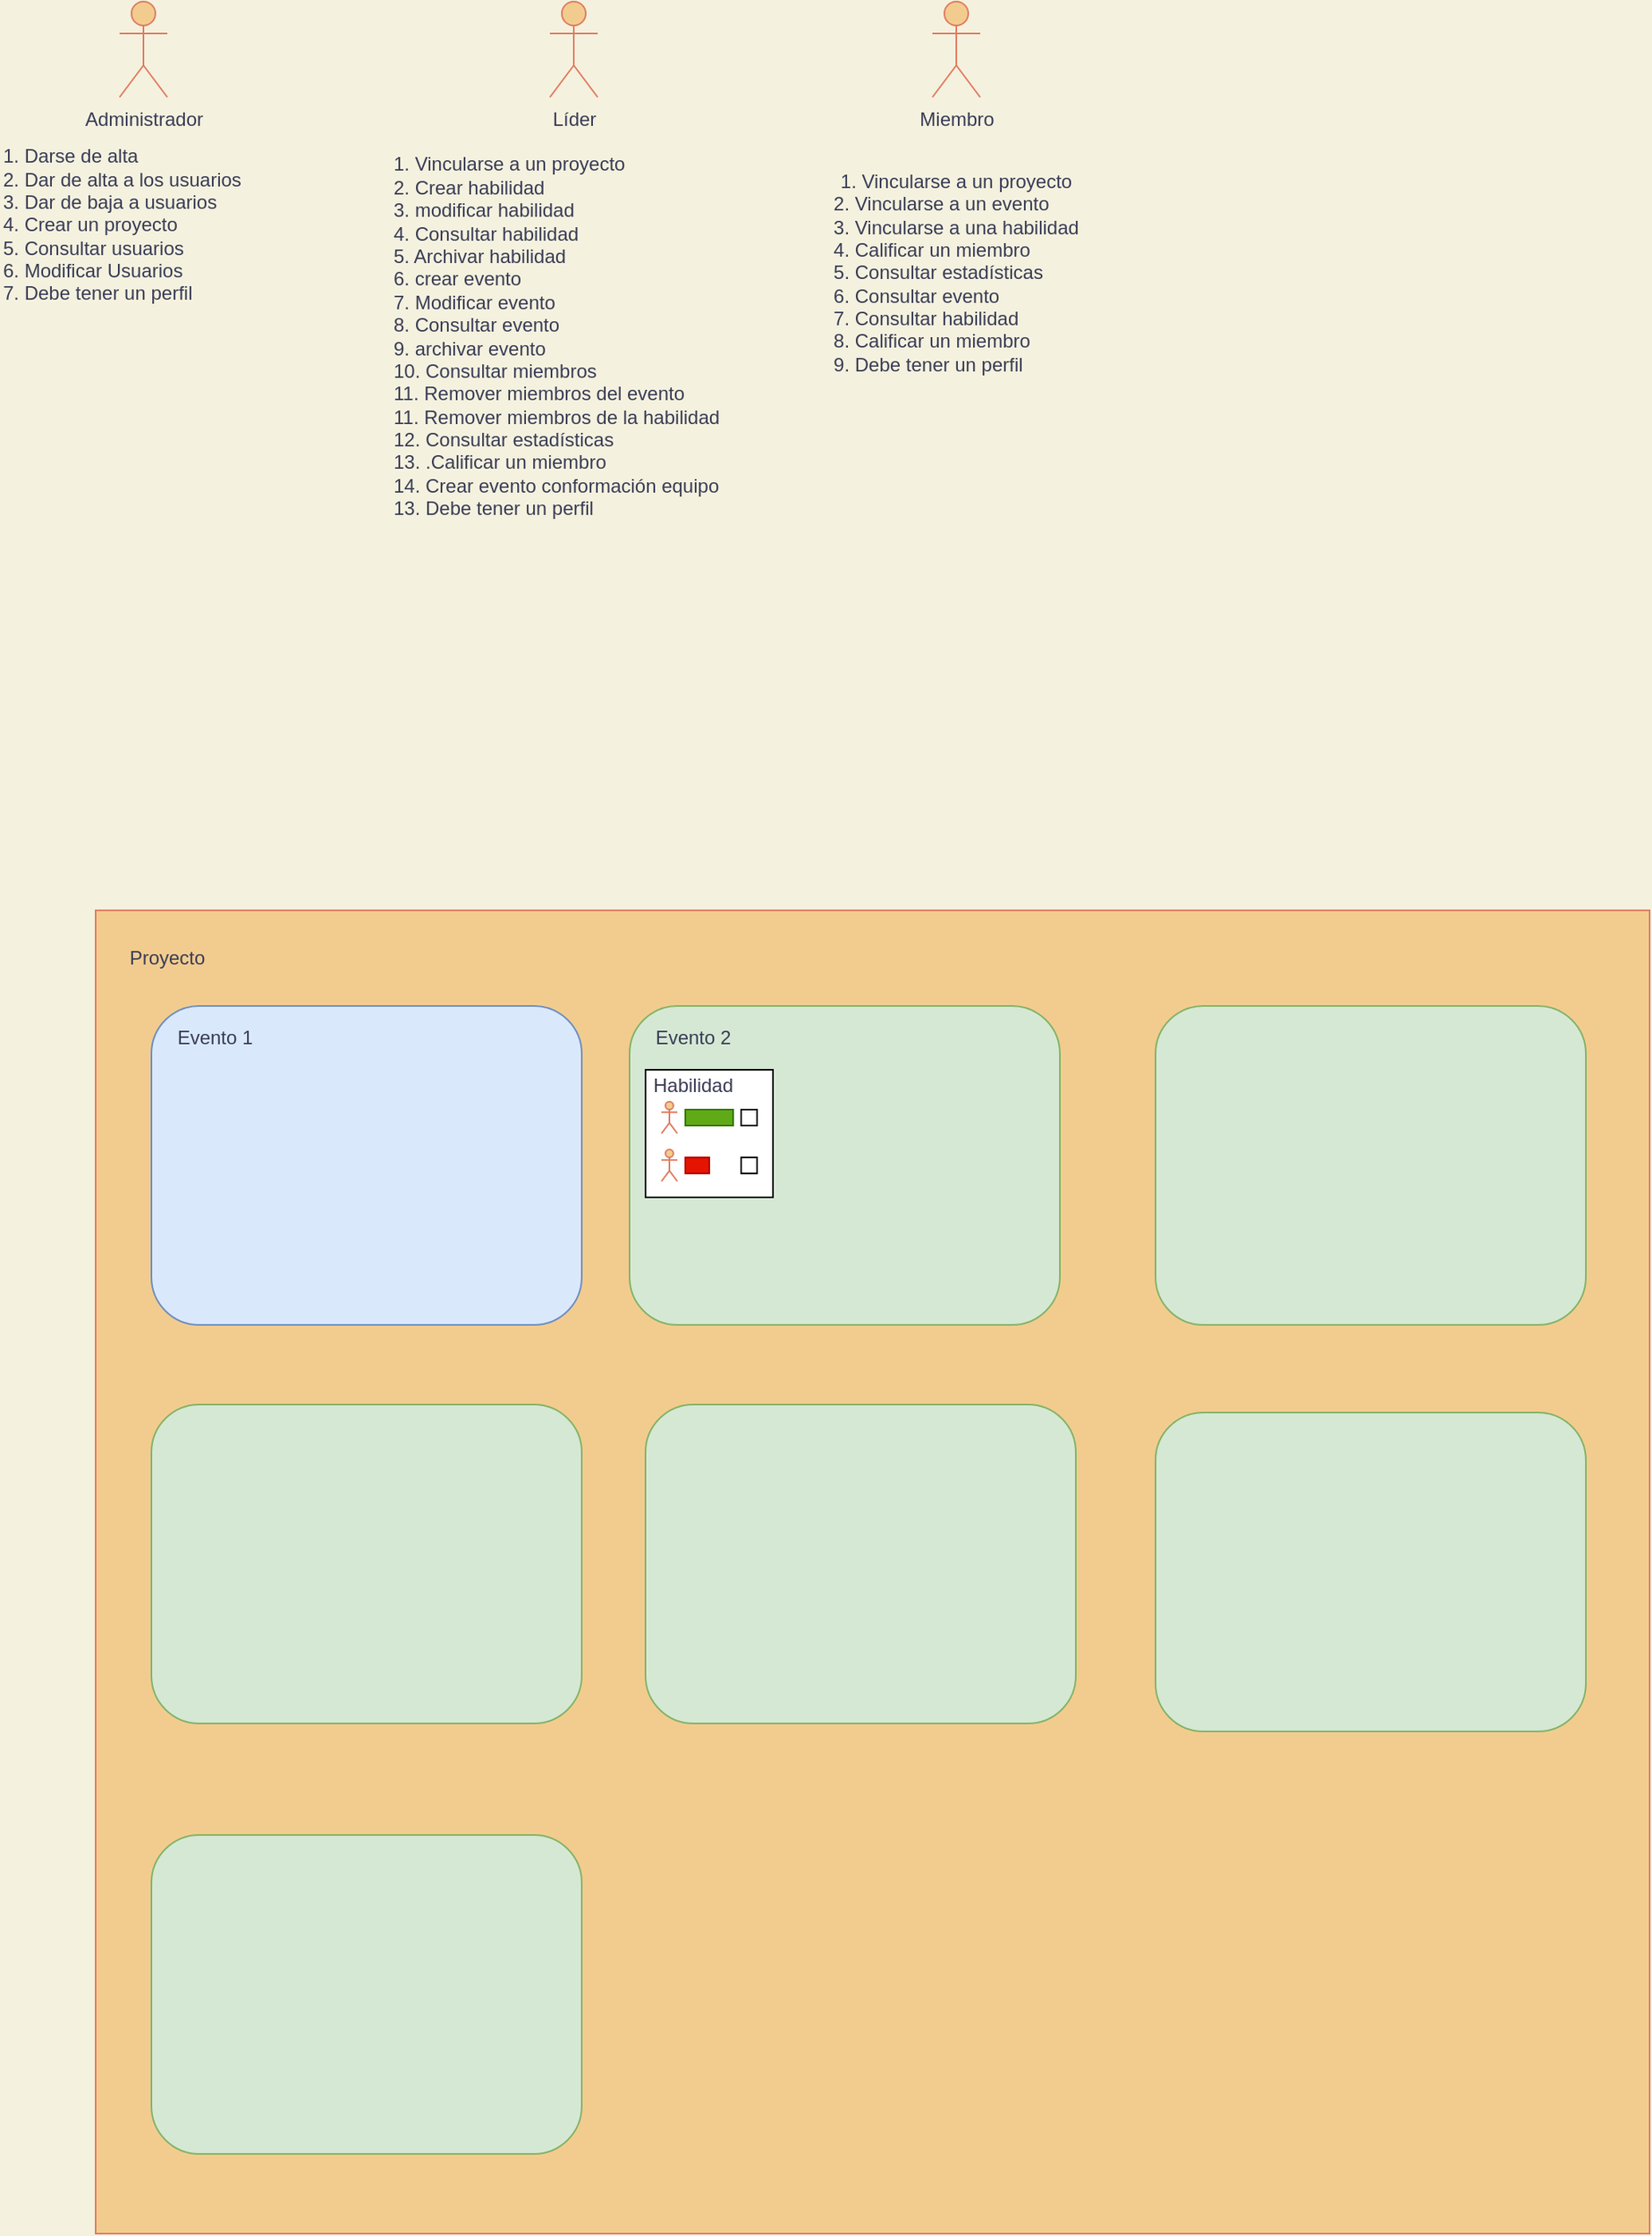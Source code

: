 <mxfile version="14.6.11" type="github">
  <diagram id="azWiCH5YIMqW9SXCtO8y" name="Page-1">
    <mxGraphModel dx="1056" dy="520" grid="1" gridSize="10" guides="1" tooltips="1" connect="1" arrows="1" fold="1" page="1" pageScale="1" pageWidth="827" pageHeight="1169" background="#F4F1DE" math="0" shadow="0">
      <root>
        <mxCell id="0" />
        <mxCell id="1" parent="0" />
        <mxCell id="KUEVEp3dYO1HBndhu9U9-1" value="Líder" style="shape=umlActor;verticalLabelPosition=bottom;verticalAlign=top;html=1;outlineConnect=0;rounded=0;sketch=0;fontColor=#393C56;strokeColor=#E07A5F;fillColor=#F2CC8F;" vertex="1" parent="1">
          <mxGeometry x="380" y="80" width="30" height="60" as="geometry" />
        </mxCell>
        <mxCell id="KUEVEp3dYO1HBndhu9U9-8" value="Miembro" style="shape=umlActor;verticalLabelPosition=bottom;verticalAlign=top;html=1;outlineConnect=0;rounded=0;sketch=0;fontColor=#393C56;strokeColor=#E07A5F;fillColor=#F2CC8F;" vertex="1" parent="1">
          <mxGeometry x="620" y="80" width="30" height="60" as="geometry" />
        </mxCell>
        <mxCell id="KUEVEp3dYO1HBndhu9U9-9" value="Administrador" style="shape=umlActor;verticalLabelPosition=bottom;verticalAlign=top;html=1;outlineConnect=0;rounded=0;sketch=0;fontColor=#393C56;strokeColor=#E07A5F;fillColor=#F2CC8F;" vertex="1" parent="1">
          <mxGeometry x="110" y="80" width="30" height="60" as="geometry" />
        </mxCell>
        <mxCell id="KUEVEp3dYO1HBndhu9U9-11" value="1. Vincularse a un proyecto&amp;nbsp;&lt;br&gt;2. Crear habilidad&lt;br&gt;3. modificar habilidad&lt;br&gt;4. Consultar habilidad&lt;br&gt;5. Archivar habilidad&lt;br&gt;6. crear evento&lt;br&gt;7. Modificar evento&lt;br&gt;8. Consultar evento&lt;br&gt;9. archivar evento&lt;br&gt;10. Consultar miembros&lt;br&gt;11. Remover miembros del evento&lt;br&gt;11. Remover miembros de la habilidad&lt;br&gt;12. Consultar estadísticas&lt;br&gt;13. .Calificar un miembro&lt;br&gt;14. Crear evento conformación equipo&lt;br&gt;13. Debe tener un perfil" style="text;html=1;strokeColor=none;fillColor=none;align=left;verticalAlign=middle;whiteSpace=wrap;rounded=0;sketch=0;fontColor=#393C56;" vertex="1" parent="1">
          <mxGeometry x="280" y="280" width="220" height="20" as="geometry" />
        </mxCell>
        <mxCell id="KUEVEp3dYO1HBndhu9U9-12" value="1. Darse de alta&lt;br&gt;2. Dar de alta a los usuarios&lt;br&gt;3. Dar de baja a usuarios&amp;nbsp;&lt;br&gt;4. Crear un proyecto&lt;br&gt;5. Consultar usuarios&amp;nbsp;&lt;br&gt;6. Modificar Usuarios&amp;nbsp;&lt;br&gt;7. Debe tener un perfil" style="text;html=1;strokeColor=none;fillColor=none;align=left;verticalAlign=middle;whiteSpace=wrap;rounded=0;sketch=0;fontColor=#393C56;" vertex="1" parent="1">
          <mxGeometry x="35" y="210" width="180" height="20" as="geometry" />
        </mxCell>
        <mxCell id="KUEVEp3dYO1HBndhu9U9-14" value="" style="rounded=0;whiteSpace=wrap;html=1;sketch=0;fontColor=#393C56;strokeColor=#E07A5F;fillColor=#F2CC8F;" vertex="1" parent="1">
          <mxGeometry x="95" y="650" width="975" height="830" as="geometry" />
        </mxCell>
        <mxCell id="KUEVEp3dYO1HBndhu9U9-15" value="Proyecto" style="text;html=1;strokeColor=none;fillColor=none;align=center;verticalAlign=middle;whiteSpace=wrap;rounded=0;sketch=0;fontColor=#393C56;" vertex="1" parent="1">
          <mxGeometry x="120" y="670" width="40" height="20" as="geometry" />
        </mxCell>
        <mxCell id="KUEVEp3dYO1HBndhu9U9-16" value="" style="rounded=1;whiteSpace=wrap;html=1;sketch=0;strokeColor=#6c8ebf;fillColor=#dae8fc;" vertex="1" parent="1">
          <mxGeometry x="130" y="710" width="270" height="200" as="geometry" />
        </mxCell>
        <mxCell id="KUEVEp3dYO1HBndhu9U9-22" value="Evento 1" style="text;html=1;strokeColor=none;fillColor=none;align=center;verticalAlign=middle;whiteSpace=wrap;rounded=0;sketch=0;fontColor=#393C56;" vertex="1" parent="1">
          <mxGeometry x="140" y="720" width="60" height="20" as="geometry" />
        </mxCell>
        <mxCell id="KUEVEp3dYO1HBndhu9U9-32" value="" style="rounded=1;whiteSpace=wrap;html=1;sketch=0;strokeColor=#82b366;fillColor=#d5e8d4;" vertex="1" parent="1">
          <mxGeometry x="430" y="710" width="270" height="200" as="geometry" />
        </mxCell>
        <mxCell id="KUEVEp3dYO1HBndhu9U9-33" value="Evento 2" style="text;html=1;strokeColor=none;fillColor=none;align=center;verticalAlign=middle;whiteSpace=wrap;rounded=0;sketch=0;fontColor=#393C56;" vertex="1" parent="1">
          <mxGeometry x="440" y="720" width="60" height="20" as="geometry" />
        </mxCell>
        <mxCell id="KUEVEp3dYO1HBndhu9U9-51" value="" style="whiteSpace=wrap;html=1;aspect=fixed;rounded=0;sketch=0;" vertex="1" parent="1">
          <mxGeometry x="440" y="750" width="80" height="80" as="geometry" />
        </mxCell>
        <mxCell id="KUEVEp3dYO1HBndhu9U9-52" value="" style="rounded=1;whiteSpace=wrap;html=1;sketch=0;strokeColor=#82b366;fillColor=#d5e8d4;" vertex="1" parent="1">
          <mxGeometry x="130" y="1230" width="270" height="200" as="geometry" />
        </mxCell>
        <mxCell id="KUEVEp3dYO1HBndhu9U9-53" value="" style="rounded=1;whiteSpace=wrap;html=1;sketch=0;strokeColor=#82b366;fillColor=#d5e8d4;" vertex="1" parent="1">
          <mxGeometry x="760" y="710" width="270" height="200" as="geometry" />
        </mxCell>
        <mxCell id="KUEVEp3dYO1HBndhu9U9-54" value="" style="rounded=1;whiteSpace=wrap;html=1;sketch=0;strokeColor=#82b366;fillColor=#d5e8d4;" vertex="1" parent="1">
          <mxGeometry x="760" y="965" width="270" height="200" as="geometry" />
        </mxCell>
        <mxCell id="KUEVEp3dYO1HBndhu9U9-55" value="" style="rounded=1;whiteSpace=wrap;html=1;sketch=0;strokeColor=#82b366;fillColor=#d5e8d4;" vertex="1" parent="1">
          <mxGeometry x="440" y="960" width="270" height="200" as="geometry" />
        </mxCell>
        <mxCell id="KUEVEp3dYO1HBndhu9U9-56" value="" style="rounded=1;whiteSpace=wrap;html=1;sketch=0;strokeColor=#82b366;fillColor=#d5e8d4;" vertex="1" parent="1">
          <mxGeometry x="130" y="960" width="270" height="200" as="geometry" />
        </mxCell>
        <mxCell id="KUEVEp3dYO1HBndhu9U9-57" value="" style="shape=umlActor;verticalLabelPosition=bottom;verticalAlign=top;html=1;outlineConnect=0;rounded=0;sketch=0;fontColor=#393C56;strokeColor=#E07A5F;fillColor=#F2CC8F;" vertex="1" parent="1">
          <mxGeometry x="450" y="770" width="10" height="20" as="geometry" />
        </mxCell>
        <mxCell id="KUEVEp3dYO1HBndhu9U9-60" value="" style="shape=umlActor;verticalLabelPosition=bottom;verticalAlign=top;html=1;outlineConnect=0;rounded=0;sketch=0;fontColor=#393C56;strokeColor=#E07A5F;fillColor=#F2CC8F;" vertex="1" parent="1">
          <mxGeometry x="450" y="800" width="10" height="20" as="geometry" />
        </mxCell>
        <mxCell id="KUEVEp3dYO1HBndhu9U9-61" value="" style="rounded=0;whiteSpace=wrap;html=1;sketch=0;fontColor=#ffffff;strokeColor=#2D7600;fillColor=#60a917;" vertex="1" parent="1">
          <mxGeometry x="465" y="775" width="30" height="10" as="geometry" />
        </mxCell>
        <mxCell id="KUEVEp3dYO1HBndhu9U9-63" value="" style="rounded=0;whiteSpace=wrap;html=1;sketch=0;fontColor=#ffffff;strokeColor=#B20000;fillColor=#e51400;" vertex="1" parent="1">
          <mxGeometry x="465" y="805" width="15" height="10" as="geometry" />
        </mxCell>
        <mxCell id="KUEVEp3dYO1HBndhu9U9-66" value="" style="whiteSpace=wrap;html=1;aspect=fixed;rounded=0;sketch=0;" vertex="1" parent="1">
          <mxGeometry x="500" y="775" width="10" height="10" as="geometry" />
        </mxCell>
        <mxCell id="KUEVEp3dYO1HBndhu9U9-67" value="Habilidad" style="text;html=1;strokeColor=none;fillColor=none;align=center;verticalAlign=middle;whiteSpace=wrap;rounded=0;sketch=0;fontColor=#393C56;" vertex="1" parent="1">
          <mxGeometry x="450" y="750" width="40" height="20" as="geometry" />
        </mxCell>
        <mxCell id="KUEVEp3dYO1HBndhu9U9-69" value="" style="whiteSpace=wrap;html=1;aspect=fixed;rounded=0;sketch=0;" vertex="1" parent="1">
          <mxGeometry x="500" y="805" width="10" height="10" as="geometry" />
        </mxCell>
        <mxCell id="KUEVEp3dYO1HBndhu9U9-70" value="1. Vincularse a un proyecto&lt;br&gt;&lt;div style=&quot;text-align: left&quot;&gt;&lt;span&gt;2. Vincularse a un evento&lt;/span&gt;&lt;/div&gt;&lt;div style=&quot;text-align: left&quot;&gt;&lt;span&gt;3. Vincularse a una habilidad&lt;/span&gt;&lt;/div&gt;&lt;div style=&quot;text-align: left&quot;&gt;&lt;span&gt;4. Calificar un miembro&lt;/span&gt;&lt;/div&gt;&lt;div style=&quot;text-align: left&quot;&gt;&lt;span&gt;5. Consultar&amp;nbsp;&lt;/span&gt;&lt;span&gt;estadísticas&lt;/span&gt;&lt;/div&gt;&lt;div style=&quot;text-align: left&quot;&gt;&lt;span&gt;6. Consultar evento&lt;/span&gt;&lt;/div&gt;&lt;div style=&quot;text-align: left&quot;&gt;&lt;span&gt;7. Consultar habilidad&lt;/span&gt;&lt;/div&gt;&lt;div style=&quot;text-align: left&quot;&gt;&lt;span&gt;8. Calificar un miembro&lt;/span&gt;&lt;/div&gt;&lt;div style=&quot;text-align: left&quot;&gt;&lt;span&gt;9. Debe tener un perfil&lt;/span&gt;&lt;/div&gt;" style="text;html=1;strokeColor=none;fillColor=none;align=center;verticalAlign=middle;whiteSpace=wrap;rounded=0;sketch=0;fontColor=#393C56;" vertex="1" parent="1">
          <mxGeometry x="550" y="240" width="170" height="20" as="geometry" />
        </mxCell>
      </root>
    </mxGraphModel>
  </diagram>
</mxfile>
